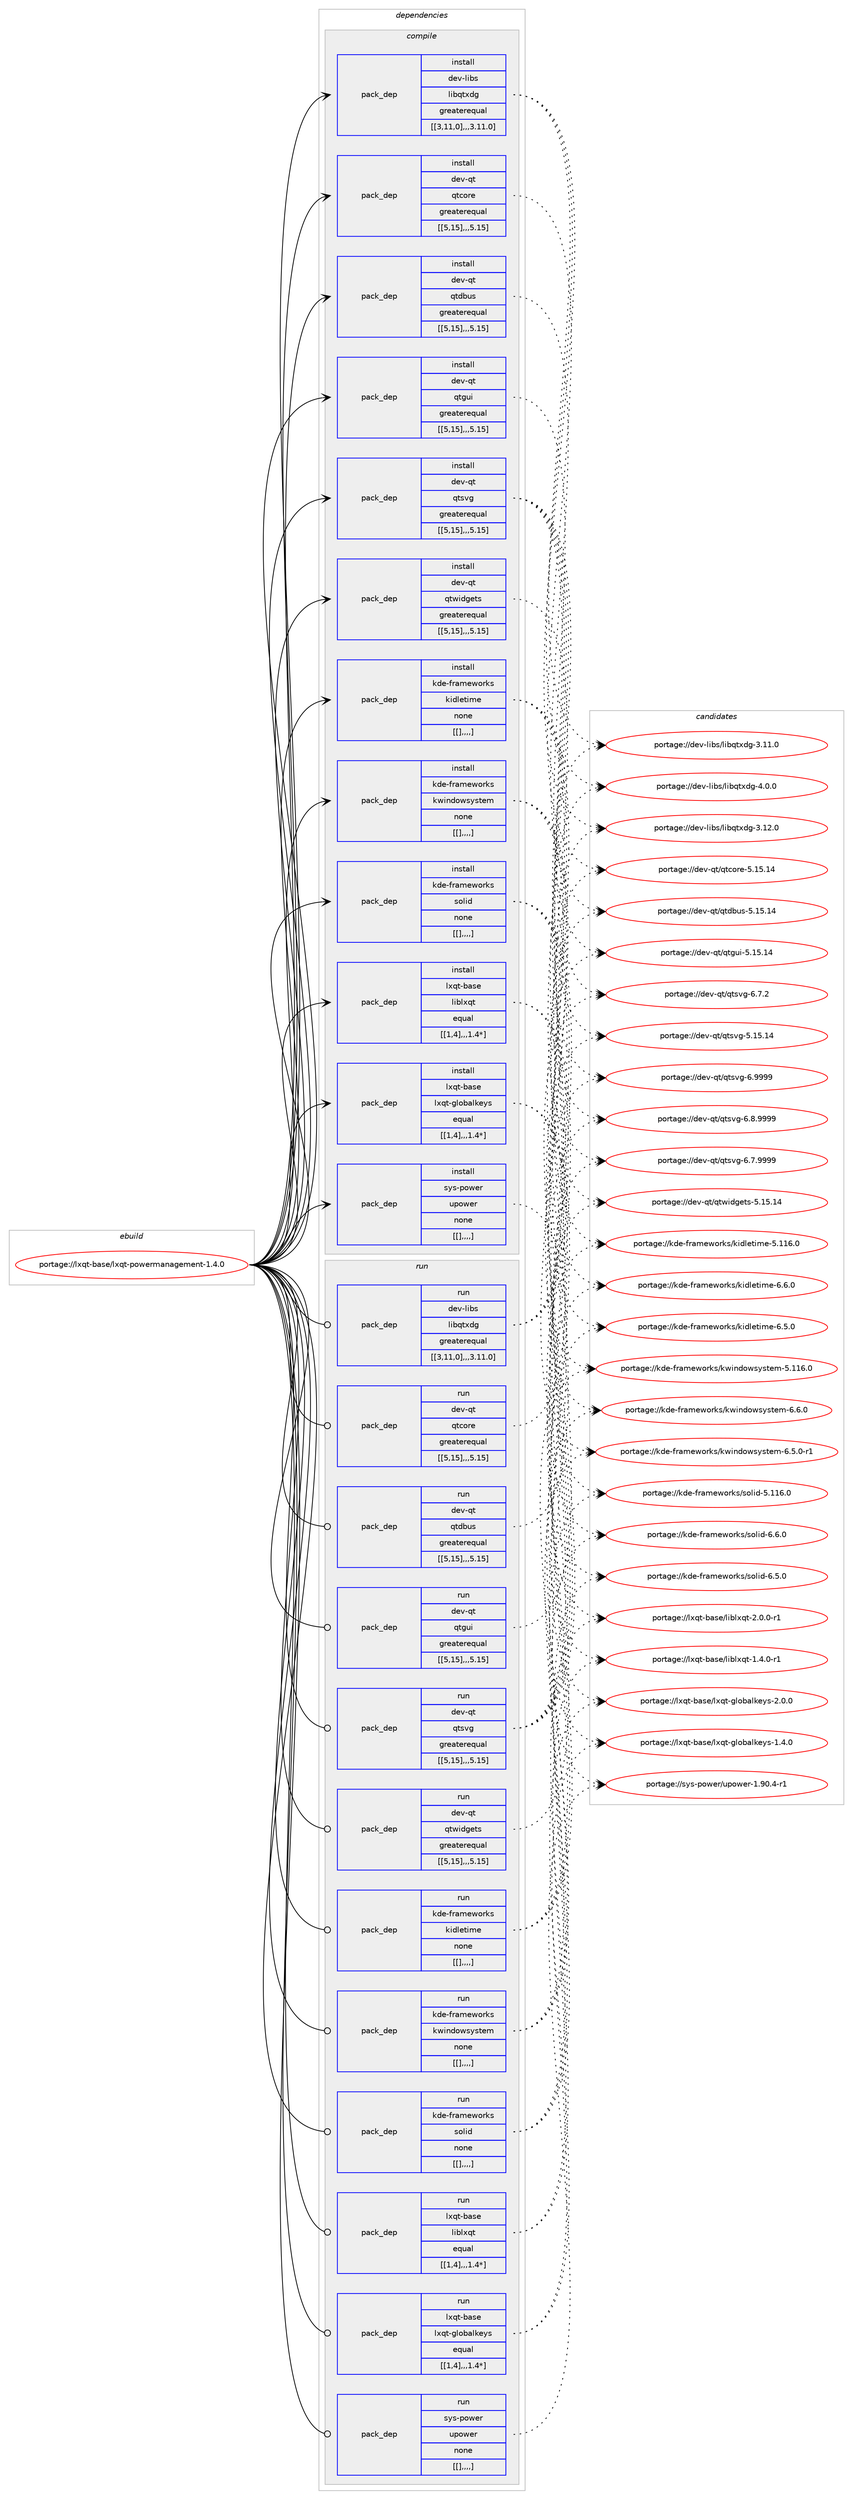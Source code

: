 digraph prolog {

# *************
# Graph options
# *************

newrank=true;
concentrate=true;
compound=true;
graph [rankdir=LR,fontname=Helvetica,fontsize=10,ranksep=1.5];#, ranksep=2.5, nodesep=0.2];
edge  [arrowhead=vee];
node  [fontname=Helvetica,fontsize=10];

# **********
# The ebuild
# **********

subgraph cluster_leftcol {
color=gray;
label=<<i>ebuild</i>>;
id [label="portage://lxqt-base/lxqt-powermanagement-1.4.0", color=red, width=4, href="../lxqt-base/lxqt-powermanagement-1.4.0.svg"];
}

# ****************
# The dependencies
# ****************

subgraph cluster_midcol {
color=gray;
label=<<i>dependencies</i>>;
subgraph cluster_compile {
fillcolor="#eeeeee";
style=filled;
label=<<i>compile</i>>;
subgraph pack214664 {
dependency288569 [label=<<TABLE BORDER="0" CELLBORDER="1" CELLSPACING="0" CELLPADDING="4" WIDTH="220"><TR><TD ROWSPAN="6" CELLPADDING="30">pack_dep</TD></TR><TR><TD WIDTH="110">install</TD></TR><TR><TD>dev-libs</TD></TR><TR><TD>libqtxdg</TD></TR><TR><TD>greaterequal</TD></TR><TR><TD>[[3,11,0],,,3.11.0]</TD></TR></TABLE>>, shape=none, color=blue];
}
id:e -> dependency288569:w [weight=20,style="solid",arrowhead="vee"];
subgraph pack214665 {
dependency288570 [label=<<TABLE BORDER="0" CELLBORDER="1" CELLSPACING="0" CELLPADDING="4" WIDTH="220"><TR><TD ROWSPAN="6" CELLPADDING="30">pack_dep</TD></TR><TR><TD WIDTH="110">install</TD></TR><TR><TD>dev-qt</TD></TR><TR><TD>qtcore</TD></TR><TR><TD>greaterequal</TD></TR><TR><TD>[[5,15],,,5.15]</TD></TR></TABLE>>, shape=none, color=blue];
}
id:e -> dependency288570:w [weight=20,style="solid",arrowhead="vee"];
subgraph pack214666 {
dependency288571 [label=<<TABLE BORDER="0" CELLBORDER="1" CELLSPACING="0" CELLPADDING="4" WIDTH="220"><TR><TD ROWSPAN="6" CELLPADDING="30">pack_dep</TD></TR><TR><TD WIDTH="110">install</TD></TR><TR><TD>dev-qt</TD></TR><TR><TD>qtdbus</TD></TR><TR><TD>greaterequal</TD></TR><TR><TD>[[5,15],,,5.15]</TD></TR></TABLE>>, shape=none, color=blue];
}
id:e -> dependency288571:w [weight=20,style="solid",arrowhead="vee"];
subgraph pack214667 {
dependency288572 [label=<<TABLE BORDER="0" CELLBORDER="1" CELLSPACING="0" CELLPADDING="4" WIDTH="220"><TR><TD ROWSPAN="6" CELLPADDING="30">pack_dep</TD></TR><TR><TD WIDTH="110">install</TD></TR><TR><TD>dev-qt</TD></TR><TR><TD>qtgui</TD></TR><TR><TD>greaterequal</TD></TR><TR><TD>[[5,15],,,5.15]</TD></TR></TABLE>>, shape=none, color=blue];
}
id:e -> dependency288572:w [weight=20,style="solid",arrowhead="vee"];
subgraph pack214668 {
dependency288573 [label=<<TABLE BORDER="0" CELLBORDER="1" CELLSPACING="0" CELLPADDING="4" WIDTH="220"><TR><TD ROWSPAN="6" CELLPADDING="30">pack_dep</TD></TR><TR><TD WIDTH="110">install</TD></TR><TR><TD>dev-qt</TD></TR><TR><TD>qtsvg</TD></TR><TR><TD>greaterequal</TD></TR><TR><TD>[[5,15],,,5.15]</TD></TR></TABLE>>, shape=none, color=blue];
}
id:e -> dependency288573:w [weight=20,style="solid",arrowhead="vee"];
subgraph pack214669 {
dependency288574 [label=<<TABLE BORDER="0" CELLBORDER="1" CELLSPACING="0" CELLPADDING="4" WIDTH="220"><TR><TD ROWSPAN="6" CELLPADDING="30">pack_dep</TD></TR><TR><TD WIDTH="110">install</TD></TR><TR><TD>dev-qt</TD></TR><TR><TD>qtwidgets</TD></TR><TR><TD>greaterequal</TD></TR><TR><TD>[[5,15],,,5.15]</TD></TR></TABLE>>, shape=none, color=blue];
}
id:e -> dependency288574:w [weight=20,style="solid",arrowhead="vee"];
subgraph pack214670 {
dependency288575 [label=<<TABLE BORDER="0" CELLBORDER="1" CELLSPACING="0" CELLPADDING="4" WIDTH="220"><TR><TD ROWSPAN="6" CELLPADDING="30">pack_dep</TD></TR><TR><TD WIDTH="110">install</TD></TR><TR><TD>kde-frameworks</TD></TR><TR><TD>kidletime</TD></TR><TR><TD>none</TD></TR><TR><TD>[[],,,,]</TD></TR></TABLE>>, shape=none, color=blue];
}
id:e -> dependency288575:w [weight=20,style="solid",arrowhead="vee"];
subgraph pack214671 {
dependency288576 [label=<<TABLE BORDER="0" CELLBORDER="1" CELLSPACING="0" CELLPADDING="4" WIDTH="220"><TR><TD ROWSPAN="6" CELLPADDING="30">pack_dep</TD></TR><TR><TD WIDTH="110">install</TD></TR><TR><TD>kde-frameworks</TD></TR><TR><TD>kwindowsystem</TD></TR><TR><TD>none</TD></TR><TR><TD>[[],,,,]</TD></TR></TABLE>>, shape=none, color=blue];
}
id:e -> dependency288576:w [weight=20,style="solid",arrowhead="vee"];
subgraph pack214672 {
dependency288577 [label=<<TABLE BORDER="0" CELLBORDER="1" CELLSPACING="0" CELLPADDING="4" WIDTH="220"><TR><TD ROWSPAN="6" CELLPADDING="30">pack_dep</TD></TR><TR><TD WIDTH="110">install</TD></TR><TR><TD>kde-frameworks</TD></TR><TR><TD>solid</TD></TR><TR><TD>none</TD></TR><TR><TD>[[],,,,]</TD></TR></TABLE>>, shape=none, color=blue];
}
id:e -> dependency288577:w [weight=20,style="solid",arrowhead="vee"];
subgraph pack214673 {
dependency288578 [label=<<TABLE BORDER="0" CELLBORDER="1" CELLSPACING="0" CELLPADDING="4" WIDTH="220"><TR><TD ROWSPAN="6" CELLPADDING="30">pack_dep</TD></TR><TR><TD WIDTH="110">install</TD></TR><TR><TD>lxqt-base</TD></TR><TR><TD>liblxqt</TD></TR><TR><TD>equal</TD></TR><TR><TD>[[1,4],,,1.4*]</TD></TR></TABLE>>, shape=none, color=blue];
}
id:e -> dependency288578:w [weight=20,style="solid",arrowhead="vee"];
subgraph pack214674 {
dependency288579 [label=<<TABLE BORDER="0" CELLBORDER="1" CELLSPACING="0" CELLPADDING="4" WIDTH="220"><TR><TD ROWSPAN="6" CELLPADDING="30">pack_dep</TD></TR><TR><TD WIDTH="110">install</TD></TR><TR><TD>lxqt-base</TD></TR><TR><TD>lxqt-globalkeys</TD></TR><TR><TD>equal</TD></TR><TR><TD>[[1,4],,,1.4*]</TD></TR></TABLE>>, shape=none, color=blue];
}
id:e -> dependency288579:w [weight=20,style="solid",arrowhead="vee"];
subgraph pack214675 {
dependency288580 [label=<<TABLE BORDER="0" CELLBORDER="1" CELLSPACING="0" CELLPADDING="4" WIDTH="220"><TR><TD ROWSPAN="6" CELLPADDING="30">pack_dep</TD></TR><TR><TD WIDTH="110">install</TD></TR><TR><TD>sys-power</TD></TR><TR><TD>upower</TD></TR><TR><TD>none</TD></TR><TR><TD>[[],,,,]</TD></TR></TABLE>>, shape=none, color=blue];
}
id:e -> dependency288580:w [weight=20,style="solid",arrowhead="vee"];
}
subgraph cluster_compileandrun {
fillcolor="#eeeeee";
style=filled;
label=<<i>compile and run</i>>;
}
subgraph cluster_run {
fillcolor="#eeeeee";
style=filled;
label=<<i>run</i>>;
subgraph pack214676 {
dependency288581 [label=<<TABLE BORDER="0" CELLBORDER="1" CELLSPACING="0" CELLPADDING="4" WIDTH="220"><TR><TD ROWSPAN="6" CELLPADDING="30">pack_dep</TD></TR><TR><TD WIDTH="110">run</TD></TR><TR><TD>dev-libs</TD></TR><TR><TD>libqtxdg</TD></TR><TR><TD>greaterequal</TD></TR><TR><TD>[[3,11,0],,,3.11.0]</TD></TR></TABLE>>, shape=none, color=blue];
}
id:e -> dependency288581:w [weight=20,style="solid",arrowhead="odot"];
subgraph pack214677 {
dependency288582 [label=<<TABLE BORDER="0" CELLBORDER="1" CELLSPACING="0" CELLPADDING="4" WIDTH="220"><TR><TD ROWSPAN="6" CELLPADDING="30">pack_dep</TD></TR><TR><TD WIDTH="110">run</TD></TR><TR><TD>dev-qt</TD></TR><TR><TD>qtcore</TD></TR><TR><TD>greaterequal</TD></TR><TR><TD>[[5,15],,,5.15]</TD></TR></TABLE>>, shape=none, color=blue];
}
id:e -> dependency288582:w [weight=20,style="solid",arrowhead="odot"];
subgraph pack214678 {
dependency288583 [label=<<TABLE BORDER="0" CELLBORDER="1" CELLSPACING="0" CELLPADDING="4" WIDTH="220"><TR><TD ROWSPAN="6" CELLPADDING="30">pack_dep</TD></TR><TR><TD WIDTH="110">run</TD></TR><TR><TD>dev-qt</TD></TR><TR><TD>qtdbus</TD></TR><TR><TD>greaterequal</TD></TR><TR><TD>[[5,15],,,5.15]</TD></TR></TABLE>>, shape=none, color=blue];
}
id:e -> dependency288583:w [weight=20,style="solid",arrowhead="odot"];
subgraph pack214679 {
dependency288584 [label=<<TABLE BORDER="0" CELLBORDER="1" CELLSPACING="0" CELLPADDING="4" WIDTH="220"><TR><TD ROWSPAN="6" CELLPADDING="30">pack_dep</TD></TR><TR><TD WIDTH="110">run</TD></TR><TR><TD>dev-qt</TD></TR><TR><TD>qtgui</TD></TR><TR><TD>greaterequal</TD></TR><TR><TD>[[5,15],,,5.15]</TD></TR></TABLE>>, shape=none, color=blue];
}
id:e -> dependency288584:w [weight=20,style="solid",arrowhead="odot"];
subgraph pack214680 {
dependency288585 [label=<<TABLE BORDER="0" CELLBORDER="1" CELLSPACING="0" CELLPADDING="4" WIDTH="220"><TR><TD ROWSPAN="6" CELLPADDING="30">pack_dep</TD></TR><TR><TD WIDTH="110">run</TD></TR><TR><TD>dev-qt</TD></TR><TR><TD>qtsvg</TD></TR><TR><TD>greaterequal</TD></TR><TR><TD>[[5,15],,,5.15]</TD></TR></TABLE>>, shape=none, color=blue];
}
id:e -> dependency288585:w [weight=20,style="solid",arrowhead="odot"];
subgraph pack214681 {
dependency288586 [label=<<TABLE BORDER="0" CELLBORDER="1" CELLSPACING="0" CELLPADDING="4" WIDTH="220"><TR><TD ROWSPAN="6" CELLPADDING="30">pack_dep</TD></TR><TR><TD WIDTH="110">run</TD></TR><TR><TD>dev-qt</TD></TR><TR><TD>qtwidgets</TD></TR><TR><TD>greaterequal</TD></TR><TR><TD>[[5,15],,,5.15]</TD></TR></TABLE>>, shape=none, color=blue];
}
id:e -> dependency288586:w [weight=20,style="solid",arrowhead="odot"];
subgraph pack214682 {
dependency288587 [label=<<TABLE BORDER="0" CELLBORDER="1" CELLSPACING="0" CELLPADDING="4" WIDTH="220"><TR><TD ROWSPAN="6" CELLPADDING="30">pack_dep</TD></TR><TR><TD WIDTH="110">run</TD></TR><TR><TD>kde-frameworks</TD></TR><TR><TD>kidletime</TD></TR><TR><TD>none</TD></TR><TR><TD>[[],,,,]</TD></TR></TABLE>>, shape=none, color=blue];
}
id:e -> dependency288587:w [weight=20,style="solid",arrowhead="odot"];
subgraph pack214683 {
dependency288588 [label=<<TABLE BORDER="0" CELLBORDER="1" CELLSPACING="0" CELLPADDING="4" WIDTH="220"><TR><TD ROWSPAN="6" CELLPADDING="30">pack_dep</TD></TR><TR><TD WIDTH="110">run</TD></TR><TR><TD>kde-frameworks</TD></TR><TR><TD>kwindowsystem</TD></TR><TR><TD>none</TD></TR><TR><TD>[[],,,,]</TD></TR></TABLE>>, shape=none, color=blue];
}
id:e -> dependency288588:w [weight=20,style="solid",arrowhead="odot"];
subgraph pack214684 {
dependency288589 [label=<<TABLE BORDER="0" CELLBORDER="1" CELLSPACING="0" CELLPADDING="4" WIDTH="220"><TR><TD ROWSPAN="6" CELLPADDING="30">pack_dep</TD></TR><TR><TD WIDTH="110">run</TD></TR><TR><TD>kde-frameworks</TD></TR><TR><TD>solid</TD></TR><TR><TD>none</TD></TR><TR><TD>[[],,,,]</TD></TR></TABLE>>, shape=none, color=blue];
}
id:e -> dependency288589:w [weight=20,style="solid",arrowhead="odot"];
subgraph pack214685 {
dependency288590 [label=<<TABLE BORDER="0" CELLBORDER="1" CELLSPACING="0" CELLPADDING="4" WIDTH="220"><TR><TD ROWSPAN="6" CELLPADDING="30">pack_dep</TD></TR><TR><TD WIDTH="110">run</TD></TR><TR><TD>lxqt-base</TD></TR><TR><TD>liblxqt</TD></TR><TR><TD>equal</TD></TR><TR><TD>[[1,4],,,1.4*]</TD></TR></TABLE>>, shape=none, color=blue];
}
id:e -> dependency288590:w [weight=20,style="solid",arrowhead="odot"];
subgraph pack214686 {
dependency288591 [label=<<TABLE BORDER="0" CELLBORDER="1" CELLSPACING="0" CELLPADDING="4" WIDTH="220"><TR><TD ROWSPAN="6" CELLPADDING="30">pack_dep</TD></TR><TR><TD WIDTH="110">run</TD></TR><TR><TD>lxqt-base</TD></TR><TR><TD>lxqt-globalkeys</TD></TR><TR><TD>equal</TD></TR><TR><TD>[[1,4],,,1.4*]</TD></TR></TABLE>>, shape=none, color=blue];
}
id:e -> dependency288591:w [weight=20,style="solid",arrowhead="odot"];
subgraph pack214687 {
dependency288592 [label=<<TABLE BORDER="0" CELLBORDER="1" CELLSPACING="0" CELLPADDING="4" WIDTH="220"><TR><TD ROWSPAN="6" CELLPADDING="30">pack_dep</TD></TR><TR><TD WIDTH="110">run</TD></TR><TR><TD>sys-power</TD></TR><TR><TD>upower</TD></TR><TR><TD>none</TD></TR><TR><TD>[[],,,,]</TD></TR></TABLE>>, shape=none, color=blue];
}
id:e -> dependency288592:w [weight=20,style="solid",arrowhead="odot"];
}
}

# **************
# The candidates
# **************

subgraph cluster_choices {
rank=same;
color=gray;
label=<<i>candidates</i>>;

subgraph choice214664 {
color=black;
nodesep=1;
choice10010111845108105981154710810598113116120100103455246484648 [label="portage://dev-libs/libqtxdg-4.0.0", color=red, width=4,href="../dev-libs/libqtxdg-4.0.0.svg"];
choice1001011184510810598115471081059811311612010010345514649504648 [label="portage://dev-libs/libqtxdg-3.12.0", color=red, width=4,href="../dev-libs/libqtxdg-3.12.0.svg"];
choice1001011184510810598115471081059811311612010010345514649494648 [label="portage://dev-libs/libqtxdg-3.11.0", color=red, width=4,href="../dev-libs/libqtxdg-3.11.0.svg"];
dependency288569:e -> choice10010111845108105981154710810598113116120100103455246484648:w [style=dotted,weight="100"];
dependency288569:e -> choice1001011184510810598115471081059811311612010010345514649504648:w [style=dotted,weight="100"];
dependency288569:e -> choice1001011184510810598115471081059811311612010010345514649494648:w [style=dotted,weight="100"];
}
subgraph choice214665 {
color=black;
nodesep=1;
choice1001011184511311647113116991111141014553464953464952 [label="portage://dev-qt/qtcore-5.15.14", color=red, width=4,href="../dev-qt/qtcore-5.15.14.svg"];
dependency288570:e -> choice1001011184511311647113116991111141014553464953464952:w [style=dotted,weight="100"];
}
subgraph choice214666 {
color=black;
nodesep=1;
choice1001011184511311647113116100981171154553464953464952 [label="portage://dev-qt/qtdbus-5.15.14", color=red, width=4,href="../dev-qt/qtdbus-5.15.14.svg"];
dependency288571:e -> choice1001011184511311647113116100981171154553464953464952:w [style=dotted,weight="100"];
}
subgraph choice214667 {
color=black;
nodesep=1;
choice10010111845113116471131161031171054553464953464952 [label="portage://dev-qt/qtgui-5.15.14", color=red, width=4,href="../dev-qt/qtgui-5.15.14.svg"];
dependency288572:e -> choice10010111845113116471131161031171054553464953464952:w [style=dotted,weight="100"];
}
subgraph choice214668 {
color=black;
nodesep=1;
choice100101118451131164711311611511810345544657575757 [label="portage://dev-qt/qtsvg-6.9999", color=red, width=4,href="../dev-qt/qtsvg-6.9999.svg"];
choice1001011184511311647113116115118103455446564657575757 [label="portage://dev-qt/qtsvg-6.8.9999", color=red, width=4,href="../dev-qt/qtsvg-6.8.9999.svg"];
choice1001011184511311647113116115118103455446554657575757 [label="portage://dev-qt/qtsvg-6.7.9999", color=red, width=4,href="../dev-qt/qtsvg-6.7.9999.svg"];
choice1001011184511311647113116115118103455446554650 [label="portage://dev-qt/qtsvg-6.7.2", color=red, width=4,href="../dev-qt/qtsvg-6.7.2.svg"];
choice10010111845113116471131161151181034553464953464952 [label="portage://dev-qt/qtsvg-5.15.14", color=red, width=4,href="../dev-qt/qtsvg-5.15.14.svg"];
dependency288573:e -> choice100101118451131164711311611511810345544657575757:w [style=dotted,weight="100"];
dependency288573:e -> choice1001011184511311647113116115118103455446564657575757:w [style=dotted,weight="100"];
dependency288573:e -> choice1001011184511311647113116115118103455446554657575757:w [style=dotted,weight="100"];
dependency288573:e -> choice1001011184511311647113116115118103455446554650:w [style=dotted,weight="100"];
dependency288573:e -> choice10010111845113116471131161151181034553464953464952:w [style=dotted,weight="100"];
}
subgraph choice214669 {
color=black;
nodesep=1;
choice10010111845113116471131161191051001031011161154553464953464952 [label="portage://dev-qt/qtwidgets-5.15.14", color=red, width=4,href="../dev-qt/qtwidgets-5.15.14.svg"];
dependency288574:e -> choice10010111845113116471131161191051001031011161154553464953464952:w [style=dotted,weight="100"];
}
subgraph choice214670 {
color=black;
nodesep=1;
choice107100101451021149710910111911111410711547107105100108101116105109101455446544648 [label="portage://kde-frameworks/kidletime-6.6.0", color=red, width=4,href="../kde-frameworks/kidletime-6.6.0.svg"];
choice107100101451021149710910111911111410711547107105100108101116105109101455446534648 [label="portage://kde-frameworks/kidletime-6.5.0", color=red, width=4,href="../kde-frameworks/kidletime-6.5.0.svg"];
choice1071001014510211497109101119111114107115471071051001081011161051091014553464949544648 [label="portage://kde-frameworks/kidletime-5.116.0", color=red, width=4,href="../kde-frameworks/kidletime-5.116.0.svg"];
dependency288575:e -> choice107100101451021149710910111911111410711547107105100108101116105109101455446544648:w [style=dotted,weight="100"];
dependency288575:e -> choice107100101451021149710910111911111410711547107105100108101116105109101455446534648:w [style=dotted,weight="100"];
dependency288575:e -> choice1071001014510211497109101119111114107115471071051001081011161051091014553464949544648:w [style=dotted,weight="100"];
}
subgraph choice214671 {
color=black;
nodesep=1;
choice107100101451021149710910111911111410711547107119105110100111119115121115116101109455446544648 [label="portage://kde-frameworks/kwindowsystem-6.6.0", color=red, width=4,href="../kde-frameworks/kwindowsystem-6.6.0.svg"];
choice1071001014510211497109101119111114107115471071191051101001111191151211151161011094554465346484511449 [label="portage://kde-frameworks/kwindowsystem-6.5.0-r1", color=red, width=4,href="../kde-frameworks/kwindowsystem-6.5.0-r1.svg"];
choice1071001014510211497109101119111114107115471071191051101001111191151211151161011094553464949544648 [label="portage://kde-frameworks/kwindowsystem-5.116.0", color=red, width=4,href="../kde-frameworks/kwindowsystem-5.116.0.svg"];
dependency288576:e -> choice107100101451021149710910111911111410711547107119105110100111119115121115116101109455446544648:w [style=dotted,weight="100"];
dependency288576:e -> choice1071001014510211497109101119111114107115471071191051101001111191151211151161011094554465346484511449:w [style=dotted,weight="100"];
dependency288576:e -> choice1071001014510211497109101119111114107115471071191051101001111191151211151161011094553464949544648:w [style=dotted,weight="100"];
}
subgraph choice214672 {
color=black;
nodesep=1;
choice107100101451021149710910111911111410711547115111108105100455446544648 [label="portage://kde-frameworks/solid-6.6.0", color=red, width=4,href="../kde-frameworks/solid-6.6.0.svg"];
choice107100101451021149710910111911111410711547115111108105100455446534648 [label="portage://kde-frameworks/solid-6.5.0", color=red, width=4,href="../kde-frameworks/solid-6.5.0.svg"];
choice1071001014510211497109101119111114107115471151111081051004553464949544648 [label="portage://kde-frameworks/solid-5.116.0", color=red, width=4,href="../kde-frameworks/solid-5.116.0.svg"];
dependency288577:e -> choice107100101451021149710910111911111410711547115111108105100455446544648:w [style=dotted,weight="100"];
dependency288577:e -> choice107100101451021149710910111911111410711547115111108105100455446534648:w [style=dotted,weight="100"];
dependency288577:e -> choice1071001014510211497109101119111114107115471151111081051004553464949544648:w [style=dotted,weight="100"];
}
subgraph choice214673 {
color=black;
nodesep=1;
choice10812011311645989711510147108105981081201131164550464846484511449 [label="portage://lxqt-base/liblxqt-2.0.0-r1", color=red, width=4,href="../lxqt-base/liblxqt-2.0.0-r1.svg"];
choice10812011311645989711510147108105981081201131164549465246484511449 [label="portage://lxqt-base/liblxqt-1.4.0-r1", color=red, width=4,href="../lxqt-base/liblxqt-1.4.0-r1.svg"];
dependency288578:e -> choice10812011311645989711510147108105981081201131164550464846484511449:w [style=dotted,weight="100"];
dependency288578:e -> choice10812011311645989711510147108105981081201131164549465246484511449:w [style=dotted,weight="100"];
}
subgraph choice214674 {
color=black;
nodesep=1;
choice10812011311645989711510147108120113116451031081119897108107101121115455046484648 [label="portage://lxqt-base/lxqt-globalkeys-2.0.0", color=red, width=4,href="../lxqt-base/lxqt-globalkeys-2.0.0.svg"];
choice10812011311645989711510147108120113116451031081119897108107101121115454946524648 [label="portage://lxqt-base/lxqt-globalkeys-1.4.0", color=red, width=4,href="../lxqt-base/lxqt-globalkeys-1.4.0.svg"];
dependency288579:e -> choice10812011311645989711510147108120113116451031081119897108107101121115455046484648:w [style=dotted,weight="100"];
dependency288579:e -> choice10812011311645989711510147108120113116451031081119897108107101121115454946524648:w [style=dotted,weight="100"];
}
subgraph choice214675 {
color=black;
nodesep=1;
choice1151211154511211111910111447117112111119101114454946574846524511449 [label="portage://sys-power/upower-1.90.4-r1", color=red, width=4,href="../sys-power/upower-1.90.4-r1.svg"];
dependency288580:e -> choice1151211154511211111910111447117112111119101114454946574846524511449:w [style=dotted,weight="100"];
}
subgraph choice214676 {
color=black;
nodesep=1;
choice10010111845108105981154710810598113116120100103455246484648 [label="portage://dev-libs/libqtxdg-4.0.0", color=red, width=4,href="../dev-libs/libqtxdg-4.0.0.svg"];
choice1001011184510810598115471081059811311612010010345514649504648 [label="portage://dev-libs/libqtxdg-3.12.0", color=red, width=4,href="../dev-libs/libqtxdg-3.12.0.svg"];
choice1001011184510810598115471081059811311612010010345514649494648 [label="portage://dev-libs/libqtxdg-3.11.0", color=red, width=4,href="../dev-libs/libqtxdg-3.11.0.svg"];
dependency288581:e -> choice10010111845108105981154710810598113116120100103455246484648:w [style=dotted,weight="100"];
dependency288581:e -> choice1001011184510810598115471081059811311612010010345514649504648:w [style=dotted,weight="100"];
dependency288581:e -> choice1001011184510810598115471081059811311612010010345514649494648:w [style=dotted,weight="100"];
}
subgraph choice214677 {
color=black;
nodesep=1;
choice1001011184511311647113116991111141014553464953464952 [label="portage://dev-qt/qtcore-5.15.14", color=red, width=4,href="../dev-qt/qtcore-5.15.14.svg"];
dependency288582:e -> choice1001011184511311647113116991111141014553464953464952:w [style=dotted,weight="100"];
}
subgraph choice214678 {
color=black;
nodesep=1;
choice1001011184511311647113116100981171154553464953464952 [label="portage://dev-qt/qtdbus-5.15.14", color=red, width=4,href="../dev-qt/qtdbus-5.15.14.svg"];
dependency288583:e -> choice1001011184511311647113116100981171154553464953464952:w [style=dotted,weight="100"];
}
subgraph choice214679 {
color=black;
nodesep=1;
choice10010111845113116471131161031171054553464953464952 [label="portage://dev-qt/qtgui-5.15.14", color=red, width=4,href="../dev-qt/qtgui-5.15.14.svg"];
dependency288584:e -> choice10010111845113116471131161031171054553464953464952:w [style=dotted,weight="100"];
}
subgraph choice214680 {
color=black;
nodesep=1;
choice100101118451131164711311611511810345544657575757 [label="portage://dev-qt/qtsvg-6.9999", color=red, width=4,href="../dev-qt/qtsvg-6.9999.svg"];
choice1001011184511311647113116115118103455446564657575757 [label="portage://dev-qt/qtsvg-6.8.9999", color=red, width=4,href="../dev-qt/qtsvg-6.8.9999.svg"];
choice1001011184511311647113116115118103455446554657575757 [label="portage://dev-qt/qtsvg-6.7.9999", color=red, width=4,href="../dev-qt/qtsvg-6.7.9999.svg"];
choice1001011184511311647113116115118103455446554650 [label="portage://dev-qt/qtsvg-6.7.2", color=red, width=4,href="../dev-qt/qtsvg-6.7.2.svg"];
choice10010111845113116471131161151181034553464953464952 [label="portage://dev-qt/qtsvg-5.15.14", color=red, width=4,href="../dev-qt/qtsvg-5.15.14.svg"];
dependency288585:e -> choice100101118451131164711311611511810345544657575757:w [style=dotted,weight="100"];
dependency288585:e -> choice1001011184511311647113116115118103455446564657575757:w [style=dotted,weight="100"];
dependency288585:e -> choice1001011184511311647113116115118103455446554657575757:w [style=dotted,weight="100"];
dependency288585:e -> choice1001011184511311647113116115118103455446554650:w [style=dotted,weight="100"];
dependency288585:e -> choice10010111845113116471131161151181034553464953464952:w [style=dotted,weight="100"];
}
subgraph choice214681 {
color=black;
nodesep=1;
choice10010111845113116471131161191051001031011161154553464953464952 [label="portage://dev-qt/qtwidgets-5.15.14", color=red, width=4,href="../dev-qt/qtwidgets-5.15.14.svg"];
dependency288586:e -> choice10010111845113116471131161191051001031011161154553464953464952:w [style=dotted,weight="100"];
}
subgraph choice214682 {
color=black;
nodesep=1;
choice107100101451021149710910111911111410711547107105100108101116105109101455446544648 [label="portage://kde-frameworks/kidletime-6.6.0", color=red, width=4,href="../kde-frameworks/kidletime-6.6.0.svg"];
choice107100101451021149710910111911111410711547107105100108101116105109101455446534648 [label="portage://kde-frameworks/kidletime-6.5.0", color=red, width=4,href="../kde-frameworks/kidletime-6.5.0.svg"];
choice1071001014510211497109101119111114107115471071051001081011161051091014553464949544648 [label="portage://kde-frameworks/kidletime-5.116.0", color=red, width=4,href="../kde-frameworks/kidletime-5.116.0.svg"];
dependency288587:e -> choice107100101451021149710910111911111410711547107105100108101116105109101455446544648:w [style=dotted,weight="100"];
dependency288587:e -> choice107100101451021149710910111911111410711547107105100108101116105109101455446534648:w [style=dotted,weight="100"];
dependency288587:e -> choice1071001014510211497109101119111114107115471071051001081011161051091014553464949544648:w [style=dotted,weight="100"];
}
subgraph choice214683 {
color=black;
nodesep=1;
choice107100101451021149710910111911111410711547107119105110100111119115121115116101109455446544648 [label="portage://kde-frameworks/kwindowsystem-6.6.0", color=red, width=4,href="../kde-frameworks/kwindowsystem-6.6.0.svg"];
choice1071001014510211497109101119111114107115471071191051101001111191151211151161011094554465346484511449 [label="portage://kde-frameworks/kwindowsystem-6.5.0-r1", color=red, width=4,href="../kde-frameworks/kwindowsystem-6.5.0-r1.svg"];
choice1071001014510211497109101119111114107115471071191051101001111191151211151161011094553464949544648 [label="portage://kde-frameworks/kwindowsystem-5.116.0", color=red, width=4,href="../kde-frameworks/kwindowsystem-5.116.0.svg"];
dependency288588:e -> choice107100101451021149710910111911111410711547107119105110100111119115121115116101109455446544648:w [style=dotted,weight="100"];
dependency288588:e -> choice1071001014510211497109101119111114107115471071191051101001111191151211151161011094554465346484511449:w [style=dotted,weight="100"];
dependency288588:e -> choice1071001014510211497109101119111114107115471071191051101001111191151211151161011094553464949544648:w [style=dotted,weight="100"];
}
subgraph choice214684 {
color=black;
nodesep=1;
choice107100101451021149710910111911111410711547115111108105100455446544648 [label="portage://kde-frameworks/solid-6.6.0", color=red, width=4,href="../kde-frameworks/solid-6.6.0.svg"];
choice107100101451021149710910111911111410711547115111108105100455446534648 [label="portage://kde-frameworks/solid-6.5.0", color=red, width=4,href="../kde-frameworks/solid-6.5.0.svg"];
choice1071001014510211497109101119111114107115471151111081051004553464949544648 [label="portage://kde-frameworks/solid-5.116.0", color=red, width=4,href="../kde-frameworks/solid-5.116.0.svg"];
dependency288589:e -> choice107100101451021149710910111911111410711547115111108105100455446544648:w [style=dotted,weight="100"];
dependency288589:e -> choice107100101451021149710910111911111410711547115111108105100455446534648:w [style=dotted,weight="100"];
dependency288589:e -> choice1071001014510211497109101119111114107115471151111081051004553464949544648:w [style=dotted,weight="100"];
}
subgraph choice214685 {
color=black;
nodesep=1;
choice10812011311645989711510147108105981081201131164550464846484511449 [label="portage://lxqt-base/liblxqt-2.0.0-r1", color=red, width=4,href="../lxqt-base/liblxqt-2.0.0-r1.svg"];
choice10812011311645989711510147108105981081201131164549465246484511449 [label="portage://lxqt-base/liblxqt-1.4.0-r1", color=red, width=4,href="../lxqt-base/liblxqt-1.4.0-r1.svg"];
dependency288590:e -> choice10812011311645989711510147108105981081201131164550464846484511449:w [style=dotted,weight="100"];
dependency288590:e -> choice10812011311645989711510147108105981081201131164549465246484511449:w [style=dotted,weight="100"];
}
subgraph choice214686 {
color=black;
nodesep=1;
choice10812011311645989711510147108120113116451031081119897108107101121115455046484648 [label="portage://lxqt-base/lxqt-globalkeys-2.0.0", color=red, width=4,href="../lxqt-base/lxqt-globalkeys-2.0.0.svg"];
choice10812011311645989711510147108120113116451031081119897108107101121115454946524648 [label="portage://lxqt-base/lxqt-globalkeys-1.4.0", color=red, width=4,href="../lxqt-base/lxqt-globalkeys-1.4.0.svg"];
dependency288591:e -> choice10812011311645989711510147108120113116451031081119897108107101121115455046484648:w [style=dotted,weight="100"];
dependency288591:e -> choice10812011311645989711510147108120113116451031081119897108107101121115454946524648:w [style=dotted,weight="100"];
}
subgraph choice214687 {
color=black;
nodesep=1;
choice1151211154511211111910111447117112111119101114454946574846524511449 [label="portage://sys-power/upower-1.90.4-r1", color=red, width=4,href="../sys-power/upower-1.90.4-r1.svg"];
dependency288592:e -> choice1151211154511211111910111447117112111119101114454946574846524511449:w [style=dotted,weight="100"];
}
}

}
